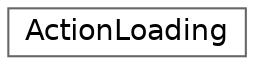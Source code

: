 digraph "Graphical Class Hierarchy"
{
 // LATEX_PDF_SIZE
  bgcolor="transparent";
  edge [fontname=Helvetica,fontsize=14,labelfontname=Helvetica,labelfontsize=14];
  node [fontname=Helvetica,fontsize=14,shape=box,height=0.2,width=0.4];
  rankdir="LR";
  Node0 [id="Node000000",label="ActionLoading",height=0.2,width=0.4,color="grey40", fillcolor="white", style="filled",URL="$df/d6b/classActionLoading.html",tooltip=" "];
}
